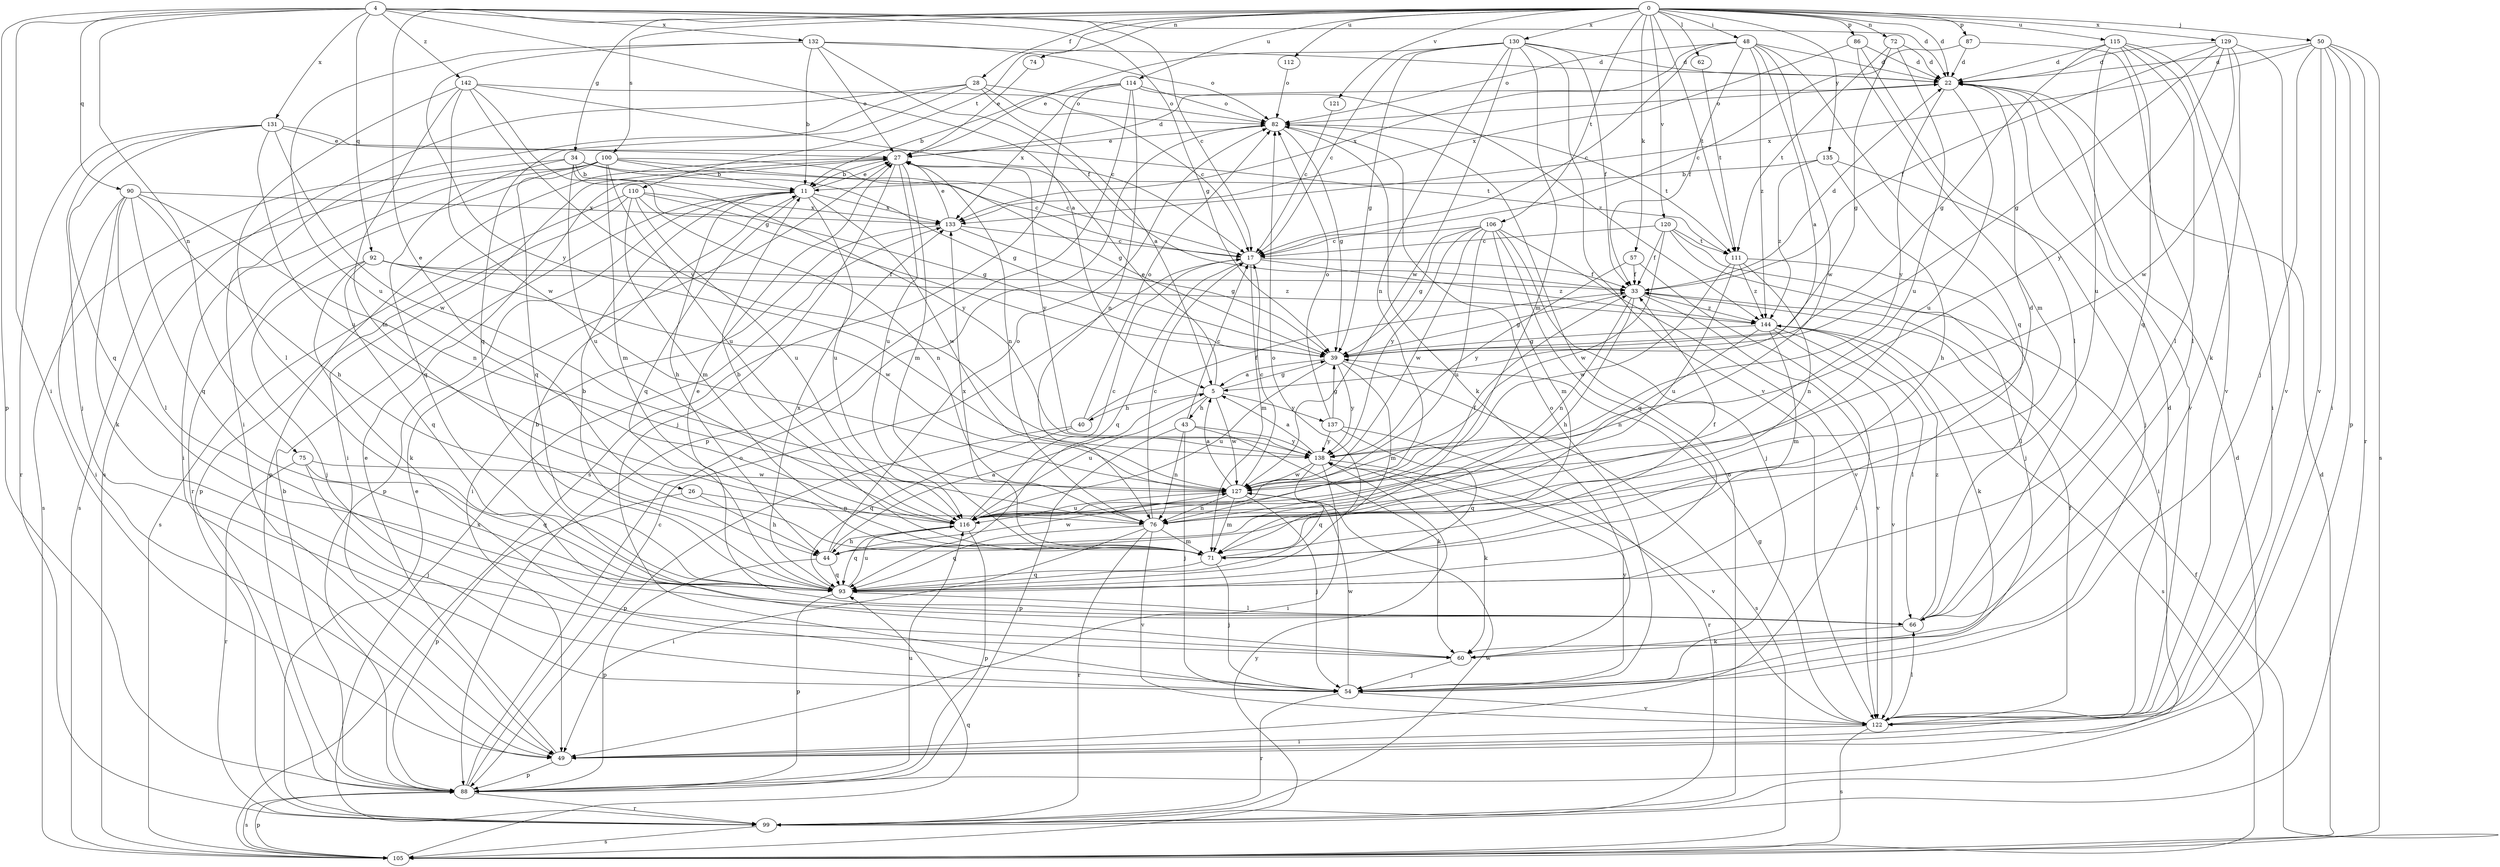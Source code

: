 strict digraph  {
0;
4;
5;
11;
17;
22;
26;
27;
28;
33;
34;
39;
40;
43;
44;
48;
49;
50;
54;
57;
60;
62;
66;
71;
72;
74;
75;
76;
82;
86;
87;
88;
90;
92;
93;
99;
100;
105;
106;
110;
111;
112;
114;
115;
116;
120;
121;
122;
127;
129;
130;
131;
132;
133;
135;
137;
138;
142;
144;
0 -> 22  [label=d];
0 -> 26  [label=e];
0 -> 28  [label=f];
0 -> 34  [label=g];
0 -> 48  [label=i];
0 -> 50  [label=j];
0 -> 57  [label=k];
0 -> 62  [label=l];
0 -> 72  [label=n];
0 -> 74  [label=n];
0 -> 86  [label=p];
0 -> 87  [label=p];
0 -> 100  [label=s];
0 -> 106  [label=t];
0 -> 110  [label=t];
0 -> 111  [label=t];
0 -> 112  [label=u];
0 -> 114  [label=u];
0 -> 115  [label=u];
0 -> 120  [label=v];
0 -> 121  [label=v];
0 -> 129  [label=x];
0 -> 130  [label=x];
0 -> 135  [label=y];
4 -> 5  [label=a];
4 -> 17  [label=c];
4 -> 22  [label=d];
4 -> 39  [label=g];
4 -> 49  [label=i];
4 -> 75  [label=n];
4 -> 88  [label=p];
4 -> 90  [label=q];
4 -> 92  [label=q];
4 -> 131  [label=x];
4 -> 132  [label=x];
4 -> 142  [label=z];
5 -> 27  [label=e];
5 -> 39  [label=g];
5 -> 40  [label=h];
5 -> 43  [label=h];
5 -> 116  [label=u];
5 -> 127  [label=w];
5 -> 137  [label=y];
11 -> 27  [label=e];
11 -> 44  [label=h];
11 -> 88  [label=p];
11 -> 93  [label=q];
11 -> 116  [label=u];
11 -> 127  [label=w];
11 -> 133  [label=x];
17 -> 33  [label=f];
17 -> 71  [label=m];
17 -> 93  [label=q];
17 -> 144  [label=z];
22 -> 82  [label=o];
22 -> 116  [label=u];
22 -> 122  [label=v];
22 -> 138  [label=y];
26 -> 44  [label=h];
26 -> 76  [label=n];
26 -> 88  [label=p];
27 -> 11  [label=b];
27 -> 22  [label=d];
27 -> 49  [label=i];
27 -> 54  [label=j];
27 -> 71  [label=m];
27 -> 76  [label=n];
27 -> 88  [label=p];
27 -> 116  [label=u];
27 -> 138  [label=y];
28 -> 5  [label=a];
28 -> 17  [label=c];
28 -> 49  [label=i];
28 -> 82  [label=o];
28 -> 93  [label=q];
28 -> 105  [label=s];
33 -> 22  [label=d];
33 -> 39  [label=g];
33 -> 44  [label=h];
33 -> 76  [label=n];
33 -> 122  [label=v];
33 -> 144  [label=z];
34 -> 11  [label=b];
34 -> 17  [label=c];
34 -> 39  [label=g];
34 -> 93  [label=q];
34 -> 105  [label=s];
34 -> 116  [label=u];
34 -> 138  [label=y];
39 -> 5  [label=a];
39 -> 71  [label=m];
39 -> 105  [label=s];
39 -> 116  [label=u];
39 -> 138  [label=y];
40 -> 33  [label=f];
40 -> 82  [label=o];
40 -> 88  [label=p];
40 -> 93  [label=q];
43 -> 17  [label=c];
43 -> 54  [label=j];
43 -> 60  [label=k];
43 -> 76  [label=n];
43 -> 88  [label=p];
43 -> 138  [label=y];
44 -> 5  [label=a];
44 -> 82  [label=o];
44 -> 88  [label=p];
44 -> 93  [label=q];
44 -> 127  [label=w];
48 -> 5  [label=a];
48 -> 17  [label=c];
48 -> 22  [label=d];
48 -> 33  [label=f];
48 -> 82  [label=o];
48 -> 93  [label=q];
48 -> 127  [label=w];
48 -> 133  [label=x];
48 -> 144  [label=z];
49 -> 27  [label=e];
49 -> 88  [label=p];
50 -> 22  [label=d];
50 -> 49  [label=i];
50 -> 54  [label=j];
50 -> 88  [label=p];
50 -> 99  [label=r];
50 -> 105  [label=s];
50 -> 122  [label=v];
50 -> 133  [label=x];
54 -> 82  [label=o];
54 -> 99  [label=r];
54 -> 122  [label=v];
54 -> 127  [label=w];
54 -> 138  [label=y];
57 -> 33  [label=f];
57 -> 49  [label=i];
57 -> 138  [label=y];
60 -> 11  [label=b];
60 -> 54  [label=j];
62 -> 111  [label=t];
66 -> 27  [label=e];
66 -> 60  [label=k];
66 -> 144  [label=z];
71 -> 11  [label=b];
71 -> 33  [label=f];
71 -> 54  [label=j];
71 -> 93  [label=q];
71 -> 133  [label=x];
72 -> 22  [label=d];
72 -> 39  [label=g];
72 -> 111  [label=t];
72 -> 116  [label=u];
74 -> 27  [label=e];
75 -> 54  [label=j];
75 -> 93  [label=q];
75 -> 99  [label=r];
75 -> 127  [label=w];
76 -> 17  [label=c];
76 -> 22  [label=d];
76 -> 49  [label=i];
76 -> 71  [label=m];
76 -> 93  [label=q];
76 -> 99  [label=r];
76 -> 122  [label=v];
82 -> 27  [label=e];
82 -> 39  [label=g];
82 -> 60  [label=k];
82 -> 111  [label=t];
86 -> 22  [label=d];
86 -> 66  [label=l];
86 -> 71  [label=m];
86 -> 133  [label=x];
87 -> 17  [label=c];
87 -> 22  [label=d];
87 -> 66  [label=l];
88 -> 11  [label=b];
88 -> 17  [label=c];
88 -> 82  [label=o];
88 -> 99  [label=r];
88 -> 105  [label=s];
88 -> 116  [label=u];
90 -> 44  [label=h];
90 -> 49  [label=i];
90 -> 60  [label=k];
90 -> 66  [label=l];
90 -> 76  [label=n];
90 -> 93  [label=q];
90 -> 133  [label=x];
92 -> 33  [label=f];
92 -> 54  [label=j];
92 -> 60  [label=k];
92 -> 93  [label=q];
92 -> 127  [label=w];
92 -> 144  [label=z];
93 -> 11  [label=b];
93 -> 66  [label=l];
93 -> 82  [label=o];
93 -> 88  [label=p];
93 -> 116  [label=u];
93 -> 133  [label=x];
99 -> 22  [label=d];
99 -> 27  [label=e];
99 -> 82  [label=o];
99 -> 105  [label=s];
99 -> 127  [label=w];
99 -> 133  [label=x];
100 -> 11  [label=b];
100 -> 17  [label=c];
100 -> 39  [label=g];
100 -> 49  [label=i];
100 -> 71  [label=m];
100 -> 93  [label=q];
100 -> 99  [label=r];
100 -> 105  [label=s];
100 -> 116  [label=u];
105 -> 22  [label=d];
105 -> 33  [label=f];
105 -> 88  [label=p];
105 -> 93  [label=q];
105 -> 138  [label=y];
106 -> 17  [label=c];
106 -> 39  [label=g];
106 -> 54  [label=j];
106 -> 71  [label=m];
106 -> 93  [label=q];
106 -> 116  [label=u];
106 -> 122  [label=v];
106 -> 127  [label=w];
106 -> 138  [label=y];
110 -> 39  [label=g];
110 -> 71  [label=m];
110 -> 76  [label=n];
110 -> 88  [label=p];
110 -> 105  [label=s];
110 -> 116  [label=u];
110 -> 133  [label=x];
111 -> 66  [label=l];
111 -> 76  [label=n];
111 -> 116  [label=u];
111 -> 127  [label=w];
111 -> 144  [label=z];
112 -> 82  [label=o];
114 -> 11  [label=b];
114 -> 76  [label=n];
114 -> 82  [label=o];
114 -> 88  [label=p];
114 -> 105  [label=s];
114 -> 133  [label=x];
114 -> 144  [label=z];
115 -> 22  [label=d];
115 -> 39  [label=g];
115 -> 49  [label=i];
115 -> 66  [label=l];
115 -> 93  [label=q];
115 -> 116  [label=u];
115 -> 122  [label=v];
116 -> 17  [label=c];
116 -> 33  [label=f];
116 -> 44  [label=h];
116 -> 88  [label=p];
116 -> 93  [label=q];
120 -> 17  [label=c];
120 -> 33  [label=f];
120 -> 49  [label=i];
120 -> 54  [label=j];
120 -> 111  [label=t];
120 -> 127  [label=w];
121 -> 17  [label=c];
122 -> 22  [label=d];
122 -> 33  [label=f];
122 -> 39  [label=g];
122 -> 49  [label=i];
122 -> 66  [label=l];
122 -> 105  [label=s];
127 -> 5  [label=a];
127 -> 17  [label=c];
127 -> 54  [label=j];
127 -> 71  [label=m];
127 -> 76  [label=n];
127 -> 116  [label=u];
129 -> 22  [label=d];
129 -> 33  [label=f];
129 -> 39  [label=g];
129 -> 60  [label=k];
129 -> 122  [label=v];
129 -> 127  [label=w];
129 -> 138  [label=y];
130 -> 17  [label=c];
130 -> 22  [label=d];
130 -> 27  [label=e];
130 -> 33  [label=f];
130 -> 39  [label=g];
130 -> 71  [label=m];
130 -> 76  [label=n];
130 -> 122  [label=v];
130 -> 127  [label=w];
131 -> 27  [label=e];
131 -> 54  [label=j];
131 -> 93  [label=q];
131 -> 99  [label=r];
131 -> 111  [label=t];
131 -> 116  [label=u];
131 -> 127  [label=w];
132 -> 11  [label=b];
132 -> 22  [label=d];
132 -> 27  [label=e];
132 -> 33  [label=f];
132 -> 82  [label=o];
132 -> 116  [label=u];
132 -> 138  [label=y];
133 -> 17  [label=c];
133 -> 27  [label=e];
133 -> 39  [label=g];
133 -> 49  [label=i];
135 -> 11  [label=b];
135 -> 44  [label=h];
135 -> 54  [label=j];
135 -> 144  [label=z];
137 -> 39  [label=g];
137 -> 82  [label=o];
137 -> 93  [label=q];
137 -> 99  [label=r];
137 -> 138  [label=y];
138 -> 5  [label=a];
138 -> 49  [label=i];
138 -> 60  [label=k];
138 -> 93  [label=q];
138 -> 122  [label=v];
138 -> 127  [label=w];
142 -> 17  [label=c];
142 -> 39  [label=g];
142 -> 66  [label=l];
142 -> 71  [label=m];
142 -> 82  [label=o];
142 -> 127  [label=w];
142 -> 138  [label=y];
144 -> 39  [label=g];
144 -> 60  [label=k];
144 -> 66  [label=l];
144 -> 71  [label=m];
144 -> 76  [label=n];
144 -> 105  [label=s];
144 -> 122  [label=v];
}
